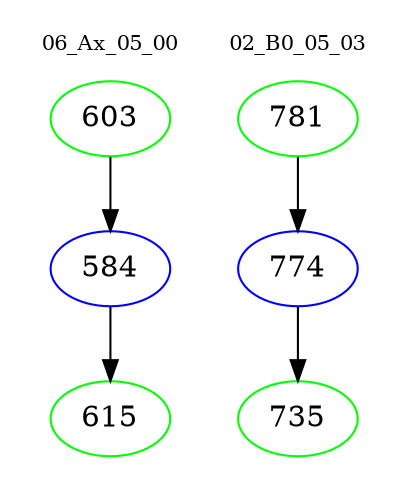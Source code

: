 digraph{
subgraph cluster_0 {
color = white
label = "06_Ax_05_00";
fontsize=10;
T0_603 [label="603", color="green"]
T0_603 -> T0_584 [color="black"]
T0_584 [label="584", color="blue"]
T0_584 -> T0_615 [color="black"]
T0_615 [label="615", color="green"]
}
subgraph cluster_1 {
color = white
label = "02_B0_05_03";
fontsize=10;
T1_781 [label="781", color="green"]
T1_781 -> T1_774 [color="black"]
T1_774 [label="774", color="blue"]
T1_774 -> T1_735 [color="black"]
T1_735 [label="735", color="green"]
}
}
